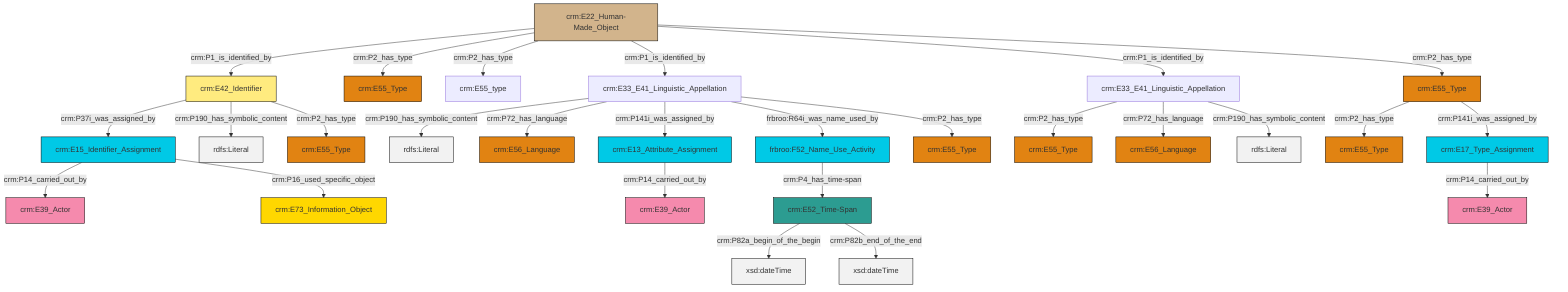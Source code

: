 graph TD
classDef Literal fill:#f2f2f2,stroke:#000000;
classDef CRM_Entity fill:#FFFFFF,stroke:#000000;
classDef Temporal_Entity fill:#00C9E6, stroke:#000000;
classDef Type fill:#E18312, stroke:#000000;
classDef Time-Span fill:#2C9C91, stroke:#000000;
classDef Appellation fill:#FFEB7F, stroke:#000000;
classDef Place fill:#008836, stroke:#000000;
classDef Persistent_Item fill:#B266B2, stroke:#000000;
classDef Conceptual_Object fill:#FFD700, stroke:#000000;
classDef Physical_Thing fill:#D2B48C, stroke:#000000;
classDef Actor fill:#f58aad, stroke:#000000;
classDef PC_Classes fill:#4ce600, stroke:#000000;
classDef Multi fill:#cccccc,stroke:#000000;

2["crm:E22_Human-Made_Object"]:::Physical_Thing -->|crm:P1_is_identified_by| 3["crm:E42_Identifier"]:::Appellation
3["crm:E42_Identifier"]:::Appellation -->|crm:P37i_was_assigned_by| 10["crm:E15_Identifier_Assignment"]:::Temporal_Entity
11["crm:E33_E41_Linguistic_Appellation"]:::Default -->|crm:P2_has_type| 6["crm:E55_Type"]:::Type
12["crm:E33_E41_Linguistic_Appellation"]:::Default -->|crm:P190_has_symbolic_content| 20[rdfs:Literal]:::Literal
12["crm:E33_E41_Linguistic_Appellation"]:::Default -->|crm:P72_has_language| 21["crm:E56_Language"]:::Type
2["crm:E22_Human-Made_Object"]:::Physical_Thing -->|crm:P2_has_type| 4["crm:E55_Type"]:::Type
10["crm:E15_Identifier_Assignment"]:::Temporal_Entity -->|crm:P14_carried_out_by| 25["crm:E39_Actor"]:::Actor
12["crm:E33_E41_Linguistic_Appellation"]:::Default -->|crm:P141i_was_assigned_by| 26["crm:E13_Attribute_Assignment"]:::Temporal_Entity
3["crm:E42_Identifier"]:::Appellation -->|crm:P190_has_symbolic_content| 27[rdfs:Literal]:::Literal
0["crm:E55_Type"]:::Type -->|crm:P2_has_type| 28["crm:E55_Type"]:::Type
10["crm:E15_Identifier_Assignment"]:::Temporal_Entity -->|crm:P16_used_specific_object| 8["crm:E73_Information_Object"]:::Conceptual_Object
2["crm:E22_Human-Made_Object"]:::Physical_Thing -->|crm:P2_has_type| 23["crm:E55_type"]:::Default
26["crm:E13_Attribute_Assignment"]:::Temporal_Entity -->|crm:P14_carried_out_by| 16["crm:E39_Actor"]:::Actor
35["crm:E52_Time-Span"]:::Time-Span -->|crm:P82a_begin_of_the_begin| 36[xsd:dateTime]:::Literal
12["crm:E33_E41_Linguistic_Appellation"]:::Default -->|frbroo:R64i_was_name_used_by| 14["frbroo:F52_Name_Use_Activity"]:::Temporal_Entity
12["crm:E33_E41_Linguistic_Appellation"]:::Default -->|crm:P2_has_type| 38["crm:E55_Type"]:::Type
35["crm:E52_Time-Span"]:::Time-Span -->|crm:P82b_end_of_the_end| 39[xsd:dateTime]:::Literal
2["crm:E22_Human-Made_Object"]:::Physical_Thing -->|crm:P1_is_identified_by| 12["crm:E33_E41_Linguistic_Appellation"]:::Default
3["crm:E42_Identifier"]:::Appellation -->|crm:P2_has_type| 31["crm:E55_Type"]:::Type
29["crm:E17_Type_Assignment"]:::Temporal_Entity -->|crm:P14_carried_out_by| 18["crm:E39_Actor"]:::Actor
11["crm:E33_E41_Linguistic_Appellation"]:::Default -->|crm:P72_has_language| 40["crm:E56_Language"]:::Type
11["crm:E33_E41_Linguistic_Appellation"]:::Default -->|crm:P190_has_symbolic_content| 42[rdfs:Literal]:::Literal
0["crm:E55_Type"]:::Type -->|crm:P141i_was_assigned_by| 29["crm:E17_Type_Assignment"]:::Temporal_Entity
2["crm:E22_Human-Made_Object"]:::Physical_Thing -->|crm:P1_is_identified_by| 11["crm:E33_E41_Linguistic_Appellation"]:::Default
14["frbroo:F52_Name_Use_Activity"]:::Temporal_Entity -->|crm:P4_has_time-span| 35["crm:E52_Time-Span"]:::Time-Span
2["crm:E22_Human-Made_Object"]:::Physical_Thing -->|crm:P2_has_type| 0["crm:E55_Type"]:::Type
